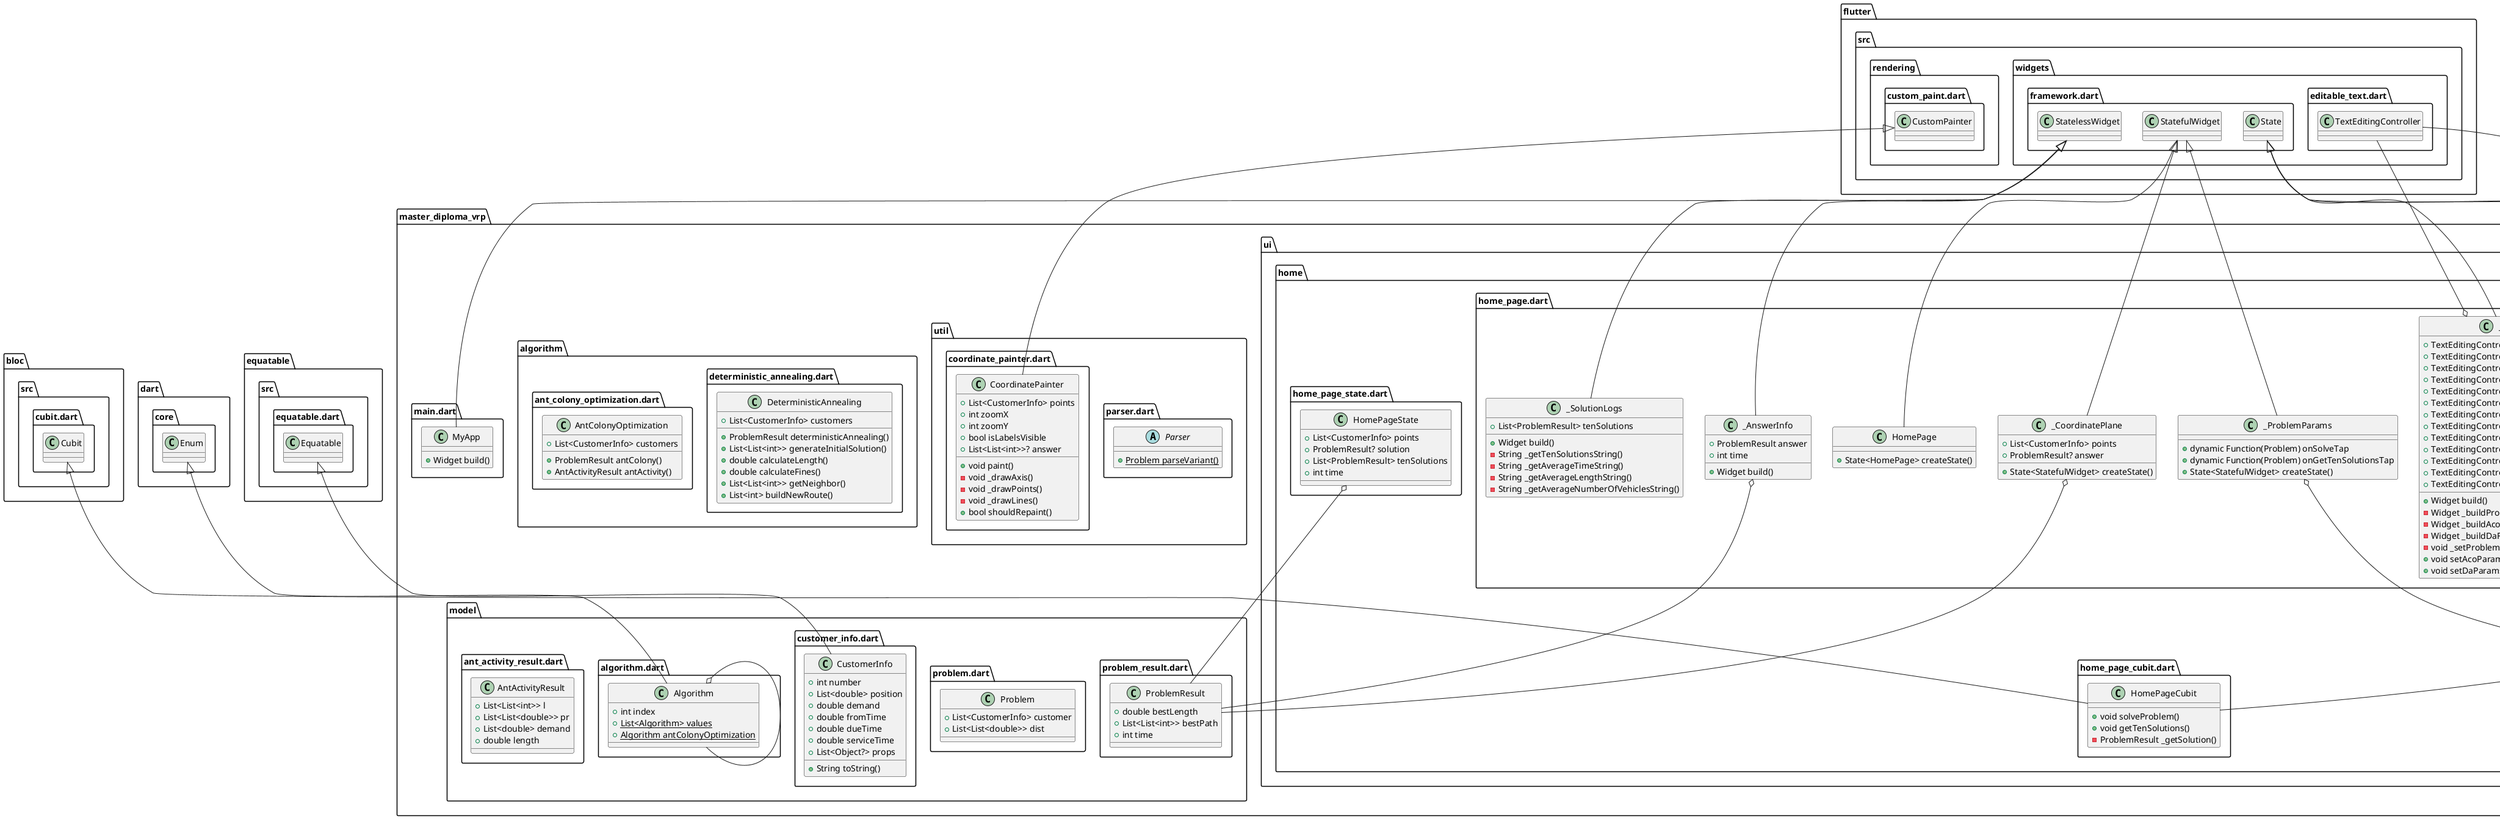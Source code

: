 @startuml
set namespaceSeparator ::

class "master_diploma_vrp::ui::home::home_page_state.dart::HomePageState" {
  +List<CustomerInfo> points
  +ProblemResult? solution
  +List<ProblemResult> tenSolutions
  +int time
}

"master_diploma_vrp::ui::home::home_page_state.dart::HomePageState" o-- "master_diploma_vrp::model::problem_result.dart::ProblemResult"

class "master_diploma_vrp::ui::home::home_page.dart::HomePage" {
  +State<HomePage> createState()
}

"flutter::src::widgets::framework.dart::StatefulWidget" <|-- "master_diploma_vrp::ui::home::home_page.dart::HomePage"

class "master_diploma_vrp::ui::home::home_page.dart::_HomePageState" {
  +HomePageCubit cubit
  +Widget build()
  +FutureOr<void> afterFirstLayout()
  -void _generateRandomColors()
}

"master_diploma_vrp::ui::home::home_page.dart::_HomePageState" o-- "master_diploma_vrp::ui::home::home_page_cubit.dart::HomePageCubit"
"flutter::src::widgets::framework.dart::State" <|-- "master_diploma_vrp::ui::home::home_page.dart::_HomePageState"
"after_layout::after_layout.dart::AfterLayoutMixin" <|-- "master_diploma_vrp::ui::home::home_page.dart::_HomePageState"

class "master_diploma_vrp::ui::home::home_page.dart::_ProblemParams" {
  +dynamic Function(Problem) onSolveTap
  +dynamic Function(Problem) onGetTenSolutionsTap
  +State<StatefulWidget> createState()
}

"master_diploma_vrp::ui::home::home_page.dart::_ProblemParams" o-- "null::dynamic Function(Problem)"
"flutter::src::widgets::framework.dart::StatefulWidget" <|-- "master_diploma_vrp::ui::home::home_page.dart::_ProblemParams"

class "master_diploma_vrp::ui::home::home_page.dart::_ProblemParamsState" {
  +TextEditingController problemTextController
  +TextEditingController numberOfCustomersController
  +TextEditingController vehicleCapacityController
  +TextEditingController numberOfAntsController
  +TextEditingController numberOfIterationsController
  +TextEditingController alphaController
  +TextEditingController betaController
  +TextEditingController gammaController
  +TextEditingController xiController
  +TextEditingController upsilonController
  +TextEditingController deltaController
  +TextEditingController initialDemonEnergyController
  +TextEditingController demonEnergyAlphaController
  +Widget build()
  -Widget _buildProblemFields()
  -Widget _buildAcoFields()
  -Widget _buildDaFields()
  -void _setProblemParams()
  +void setAcoParams()
  +void setDaParams()
}

"master_diploma_vrp::ui::home::home_page.dart::_ProblemParamsState" o-- "flutter::src::widgets::editable_text.dart::TextEditingController"
"flutter::src::widgets::framework.dart::State" <|-- "master_diploma_vrp::ui::home::home_page.dart::_ProblemParamsState"

class "master_diploma_vrp::ui::home::home_page.dart::_CoordinatePlane" {
  +List<CustomerInfo> points
  +ProblemResult? answer
  +State<StatefulWidget> createState()
}

"master_diploma_vrp::ui::home::home_page.dart::_CoordinatePlane" o-- "master_diploma_vrp::model::problem_result.dart::ProblemResult"
"flutter::src::widgets::framework.dart::StatefulWidget" <|-- "master_diploma_vrp::ui::home::home_page.dart::_CoordinatePlane"

class "master_diploma_vrp::ui::home::home_page.dart::_CoordinatePlaneState" {
  -bool _isLabelsVisible
  -TextEditingController _zoomXController
  -TextEditingController _zoomYController
  +Widget build()
}

"master_diploma_vrp::ui::home::home_page.dart::_CoordinatePlaneState" o-- "flutter::src::widgets::editable_text.dart::TextEditingController"
"flutter::src::widgets::framework.dart::State" <|-- "master_diploma_vrp::ui::home::home_page.dart::_CoordinatePlaneState"

class "master_diploma_vrp::ui::home::home_page.dart::_AnswerInfo" {
  +ProblemResult answer
  +int time
  +Widget build()
}

"master_diploma_vrp::ui::home::home_page.dart::_AnswerInfo" o-- "master_diploma_vrp::model::problem_result.dart::ProblemResult"
"flutter::src::widgets::framework.dart::StatelessWidget" <|-- "master_diploma_vrp::ui::home::home_page.dart::_AnswerInfo"

class "master_diploma_vrp::ui::home::home_page.dart::_SolutionLogs" {
  +List<ProblemResult> tenSolutions
  +Widget build()
  -String _getTenSolutionsString()
  -String _getAverageTimeString()
  -String _getAverageLengthString()
  -String _getAverageNumberOfVehiclesString()
}

"flutter::src::widgets::framework.dart::StatelessWidget" <|-- "master_diploma_vrp::ui::home::home_page.dart::_SolutionLogs"

class "master_diploma_vrp::ui::home::home_page_cubit.dart::HomePageCubit" {
  +void solveProblem()
  +void getTenSolutions()
  -ProblemResult _getSolution()
}

"bloc::src::cubit.dart::Cubit" <|-- "master_diploma_vrp::ui::home::home_page_cubit.dart::HomePageCubit"

abstract class "master_diploma_vrp::util::parser.dart::Parser" {
  {static} +Problem parseVariant()
}

class "master_diploma_vrp::util::coordinate_painter.dart::CoordinatePainter" {
  +List<CustomerInfo> points
  +int zoomX
  +int zoomY
  +bool isLabelsVisible
  +List<List<int>>? answer
  +void paint()
  -void _drawAxis()
  -void _drawPoints()
  -void _drawLines()
  +bool shouldRepaint()
}

"flutter::src::rendering::custom_paint.dart::CustomPainter" <|-- "master_diploma_vrp::util::coordinate_painter.dart::CoordinatePainter"

class "master_diploma_vrp::algorithm::deterministic_annealing.dart::DeterministicAnnealing" {
  +List<CustomerInfo> customers
  +ProblemResult deterministicAnnealing()
  +List<List<int>> generateInitialSolution()
  +double calculateLength()
  +double calculateFines()
  +List<List<int>> getNeighbor()
  +List<int> buildNewRoute()
}

class "master_diploma_vrp::algorithm::ant_colony_optimization.dart::AntColonyOptimization" {
  +List<CustomerInfo> customers
  +ProblemResult antColony()
  +AntActivityResult antActivity()
}

class "master_diploma_vrp::main.dart::MyApp" {
  +Widget build()
}

"flutter::src::widgets::framework.dart::StatelessWidget" <|-- "master_diploma_vrp::main.dart::MyApp"

class "master_diploma_vrp::model::problem.dart::Problem" {
  +List<CustomerInfo> customer
  +List<List<double>> dist
}

class "master_diploma_vrp::model::algorithm.dart::Algorithm" {
  +int index
  {static} +List<Algorithm> values
  {static} +Algorithm antColonyOptimization
}

"master_diploma_vrp::model::algorithm.dart::Algorithm" o-- "master_diploma_vrp::model::algorithm.dart::Algorithm"
"dart::core::Enum" <|-- "master_diploma_vrp::model::algorithm.dart::Algorithm"

class "master_diploma_vrp::model::customer_info.dart::CustomerInfo" {
  +int number
  +List<double> position
  +double demand
  +double fromTime
  +double dueTime
  +double serviceTime
  +List<Object?> props
  +String toString()
}

"equatable::src::equatable.dart::Equatable" <|-- "master_diploma_vrp::model::customer_info.dart::CustomerInfo"

class "master_diploma_vrp::model::ant_activity_result.dart::AntActivityResult" {
  +List<List<int>> l
  +List<List<double>> pr
  +List<double> demand
  +double length
}

class "master_diploma_vrp::model::problem_result.dart::ProblemResult" {
  +double bestLength
  +List<List<int>> bestPath
  +int time
}


@enduml